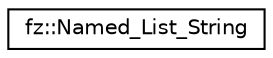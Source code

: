 digraph "Graphical Class Hierarchy"
{
 // LATEX_PDF_SIZE
  edge [fontname="Helvetica",fontsize="10",labelfontname="Helvetica",labelfontsize="10"];
  node [fontname="Helvetica",fontsize="10",shape=record];
  rankdir="LR";
  Node0 [label="fz::Named_List_String",height=0.2,width=0.4,color="black", fillcolor="white", style="filled",URL="$structfz_1_1Named__List__String.html",tooltip=" "];
}
